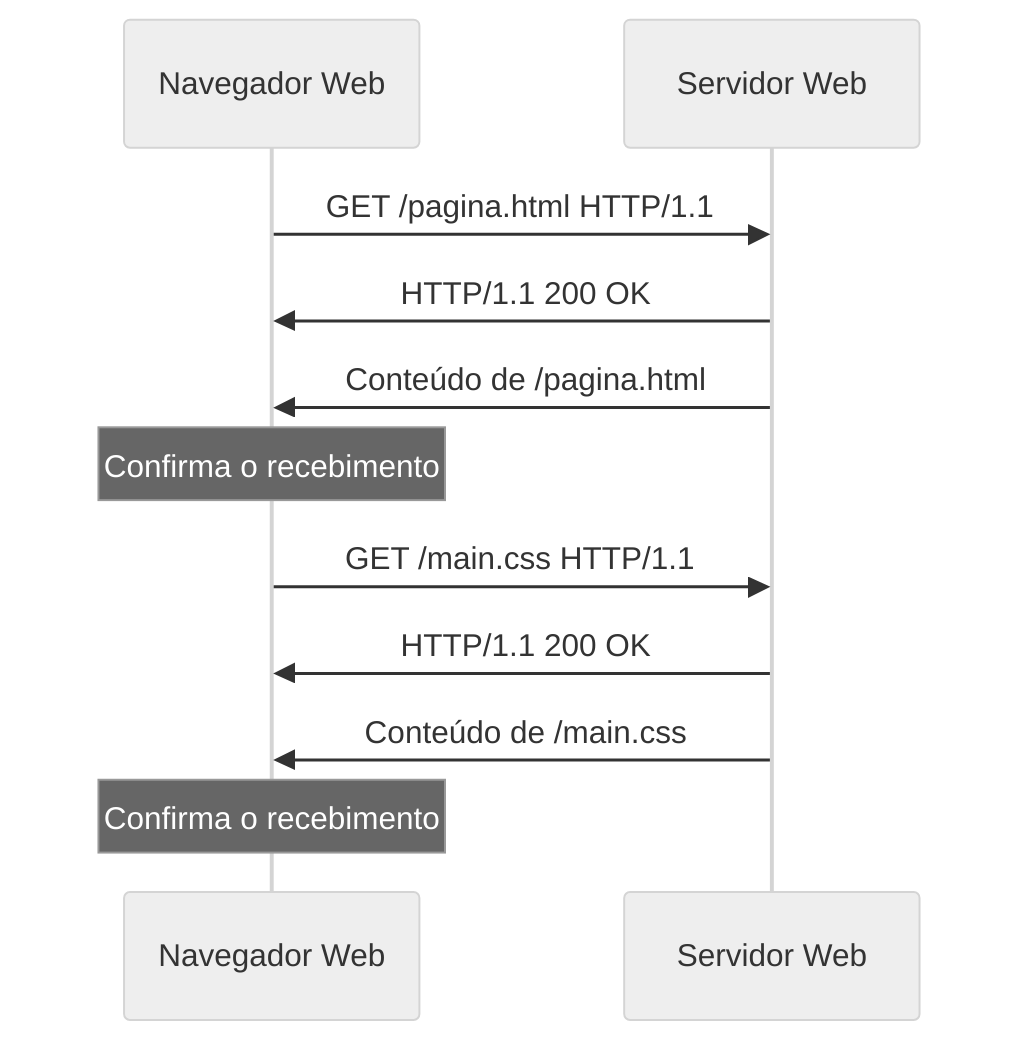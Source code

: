 %%{init: {'theme':'neutral'}}%%
sequenceDiagram
    participant Cliente as Navegador Web
    participant Servidor as Servidor Web

    Cliente->>Servidor: GET /pagina.html HTTP/1.1
    Servidor->>Cliente: HTTP/1.1 200 OK
    Servidor->>Cliente: Conteúdo de /pagina.html
    Note over Cliente: Confirma o recebimento

    Cliente->>Servidor: GET /main.css HTTP/1.1

    Servidor->>Cliente: HTTP/1.1 200 OK
    Servidor->>Cliente: Conteúdo de /main.css
    Note over Cliente: Confirma o recebimento